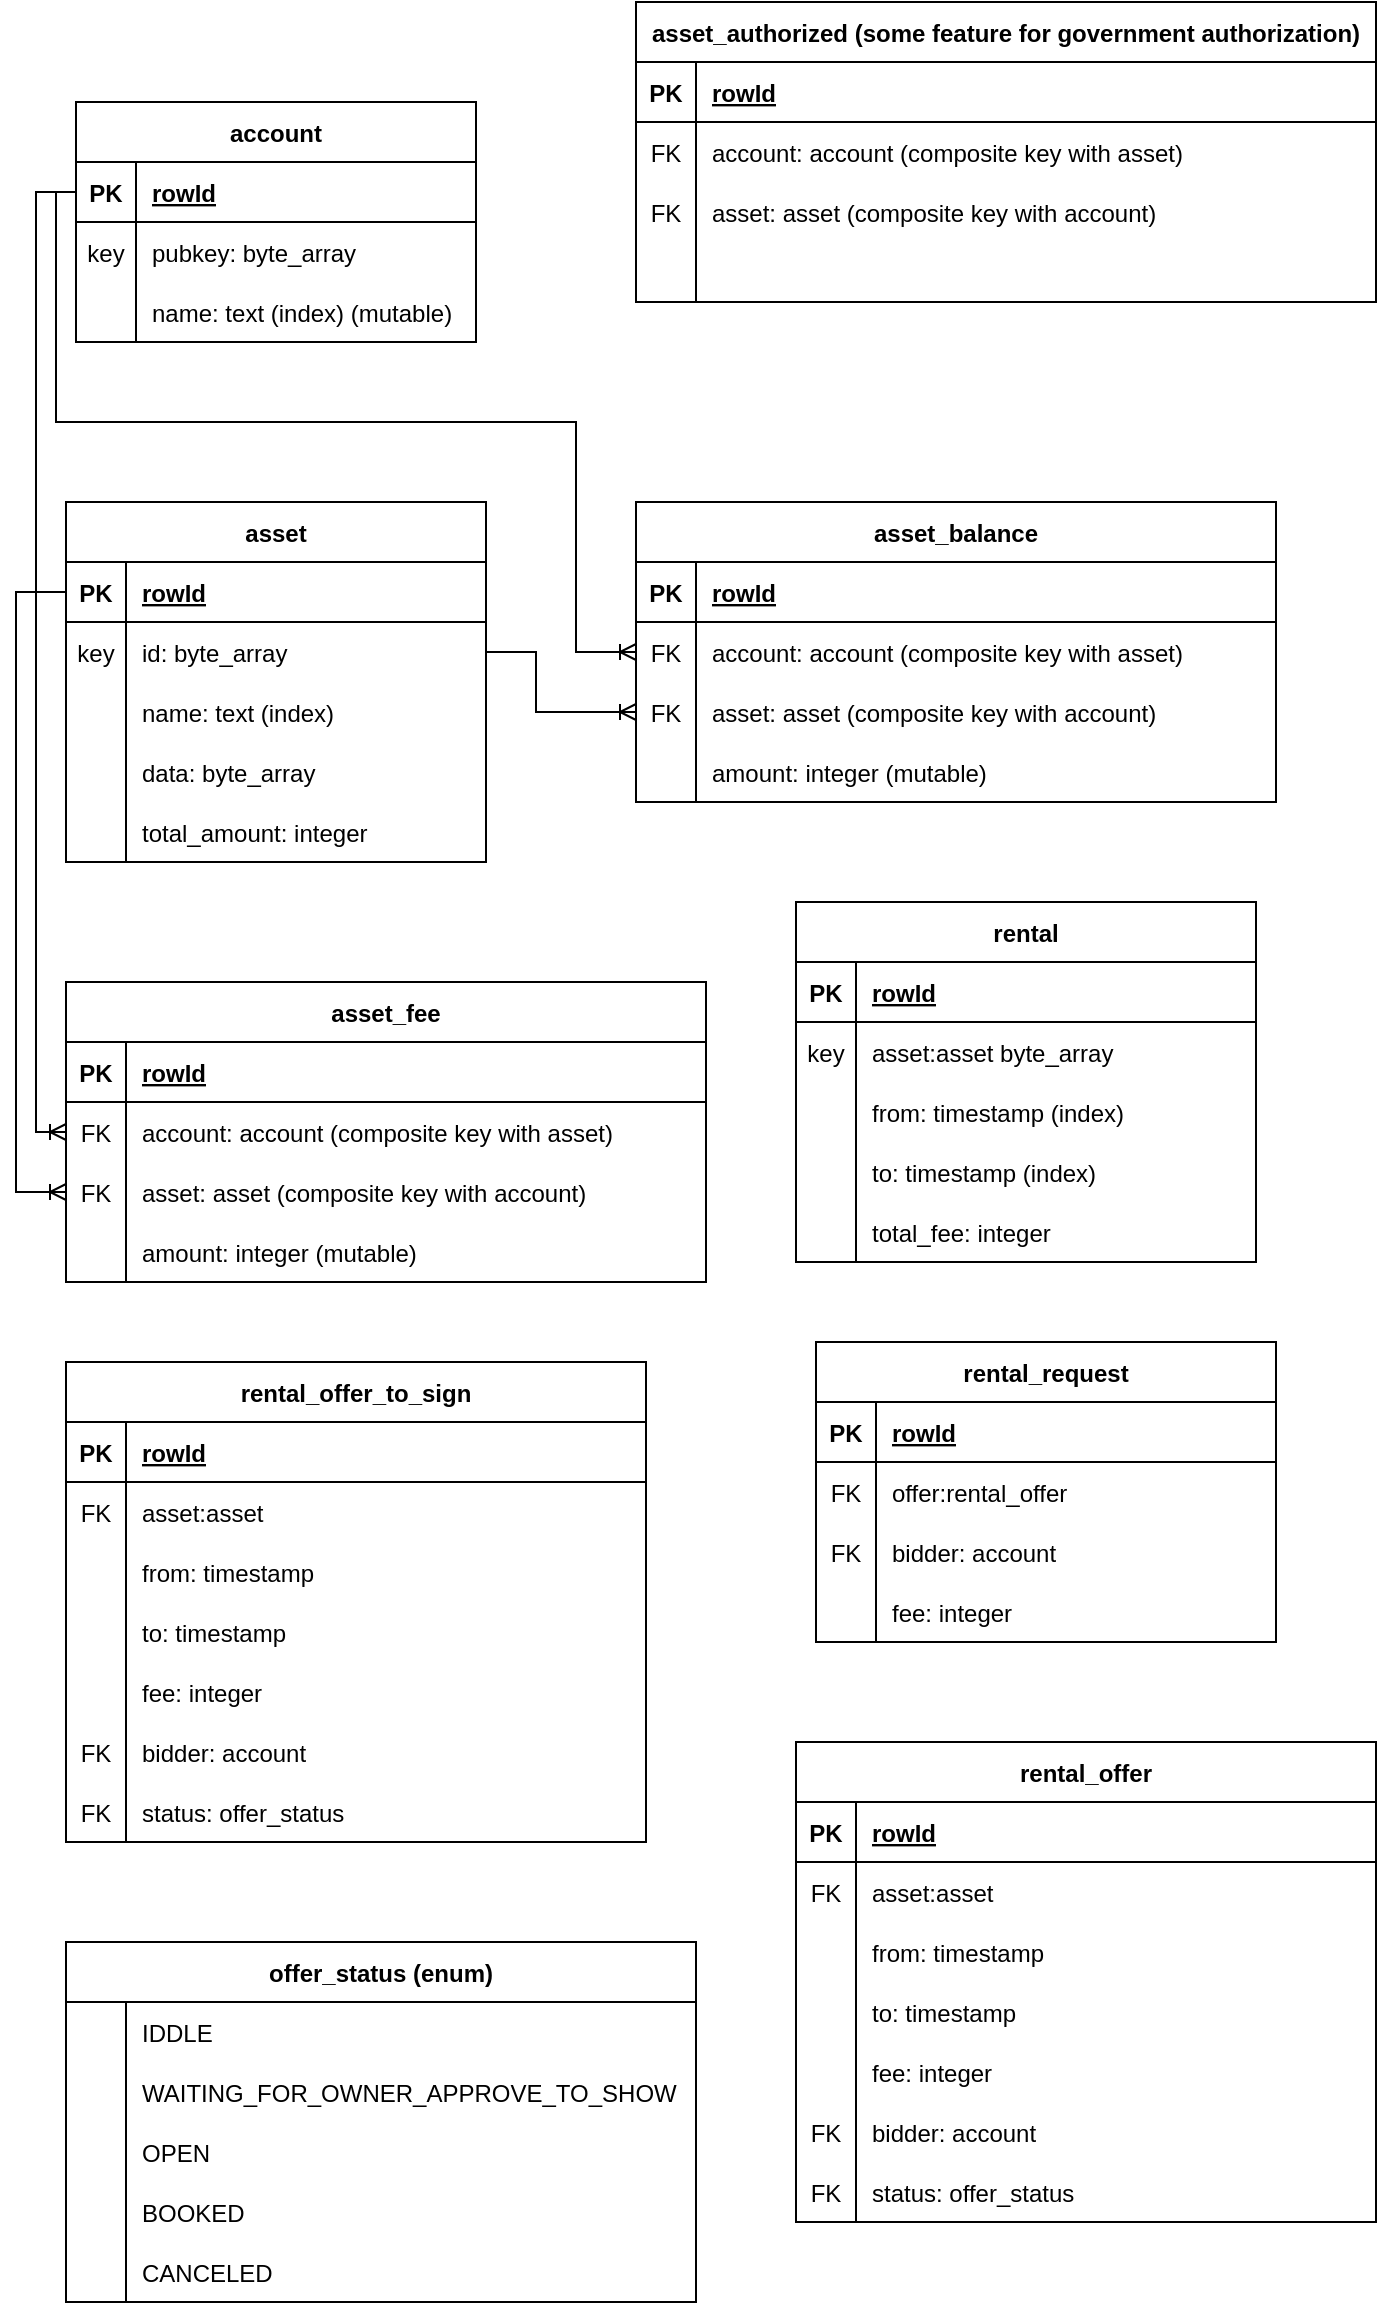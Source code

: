 <mxfile version="20.8.23" type="device"><diagram id="C5RBs43oDa-KdzZeNtuy" name="Page-1"><mxGraphModel dx="1302" dy="681" grid="1" gridSize="10" guides="1" tooltips="1" connect="1" arrows="1" fold="1" page="1" pageScale="1" pageWidth="827" pageHeight="1169" math="0" shadow="0"><root><mxCell id="WIyWlLk6GJQsqaUBKTNV-0"/><mxCell id="WIyWlLk6GJQsqaUBKTNV-1" parent="WIyWlLk6GJQsqaUBKTNV-0"/><mxCell id="k_bjgBoS6X2wO3wwFMrc-0" value="account" style="shape=table;startSize=30;container=1;collapsible=1;childLayout=tableLayout;fixedRows=1;rowLines=0;fontStyle=1;align=center;resizeLast=1;" parent="WIyWlLk6GJQsqaUBKTNV-1" vertex="1"><mxGeometry x="120" y="160" width="200" height="120" as="geometry"/></mxCell><mxCell id="k_bjgBoS6X2wO3wwFMrc-1" value="" style="shape=tableRow;horizontal=0;startSize=0;swimlaneHead=0;swimlaneBody=0;fillColor=none;collapsible=0;dropTarget=0;points=[[0,0.5],[1,0.5]];portConstraint=eastwest;top=0;left=0;right=0;bottom=1;" parent="k_bjgBoS6X2wO3wwFMrc-0" vertex="1"><mxGeometry y="30" width="200" height="30" as="geometry"/></mxCell><mxCell id="k_bjgBoS6X2wO3wwFMrc-2" value="PK" style="shape=partialRectangle;connectable=0;fillColor=none;top=0;left=0;bottom=0;right=0;fontStyle=1;overflow=hidden;" parent="k_bjgBoS6X2wO3wwFMrc-1" vertex="1"><mxGeometry width="30" height="30" as="geometry"><mxRectangle width="30" height="30" as="alternateBounds"/></mxGeometry></mxCell><mxCell id="k_bjgBoS6X2wO3wwFMrc-3" value="rowId" style="shape=partialRectangle;connectable=0;fillColor=none;top=0;left=0;bottom=0;right=0;align=left;spacingLeft=6;fontStyle=5;overflow=hidden;" parent="k_bjgBoS6X2wO3wwFMrc-1" vertex="1"><mxGeometry x="30" width="170" height="30" as="geometry"><mxRectangle width="170" height="30" as="alternateBounds"/></mxGeometry></mxCell><mxCell id="k_bjgBoS6X2wO3wwFMrc-4" value="" style="shape=tableRow;horizontal=0;startSize=0;swimlaneHead=0;swimlaneBody=0;fillColor=none;collapsible=0;dropTarget=0;points=[[0,0.5],[1,0.5]];portConstraint=eastwest;top=0;left=0;right=0;bottom=0;" parent="k_bjgBoS6X2wO3wwFMrc-0" vertex="1"><mxGeometry y="60" width="200" height="30" as="geometry"/></mxCell><mxCell id="k_bjgBoS6X2wO3wwFMrc-5" value="key" style="shape=partialRectangle;connectable=0;fillColor=none;top=0;left=0;bottom=0;right=0;editable=1;overflow=hidden;" parent="k_bjgBoS6X2wO3wwFMrc-4" vertex="1"><mxGeometry width="30" height="30" as="geometry"><mxRectangle width="30" height="30" as="alternateBounds"/></mxGeometry></mxCell><mxCell id="k_bjgBoS6X2wO3wwFMrc-6" value="pubkey: byte_array" style="shape=partialRectangle;connectable=0;fillColor=none;top=0;left=0;bottom=0;right=0;align=left;spacingLeft=6;overflow=hidden;" parent="k_bjgBoS6X2wO3wwFMrc-4" vertex="1"><mxGeometry x="30" width="170" height="30" as="geometry"><mxRectangle width="170" height="30" as="alternateBounds"/></mxGeometry></mxCell><mxCell id="k_bjgBoS6X2wO3wwFMrc-7" value="" style="shape=tableRow;horizontal=0;startSize=0;swimlaneHead=0;swimlaneBody=0;fillColor=none;collapsible=0;dropTarget=0;points=[[0,0.5],[1,0.5]];portConstraint=eastwest;top=0;left=0;right=0;bottom=0;" parent="k_bjgBoS6X2wO3wwFMrc-0" vertex="1"><mxGeometry y="90" width="200" height="30" as="geometry"/></mxCell><mxCell id="k_bjgBoS6X2wO3wwFMrc-8" value="" style="shape=partialRectangle;connectable=0;fillColor=none;top=0;left=0;bottom=0;right=0;editable=1;overflow=hidden;" parent="k_bjgBoS6X2wO3wwFMrc-7" vertex="1"><mxGeometry width="30" height="30" as="geometry"><mxRectangle width="30" height="30" as="alternateBounds"/></mxGeometry></mxCell><mxCell id="k_bjgBoS6X2wO3wwFMrc-9" value="name: text (index) (mutable)" style="shape=partialRectangle;connectable=0;fillColor=none;top=0;left=0;bottom=0;right=0;align=left;spacingLeft=6;overflow=hidden;" parent="k_bjgBoS6X2wO3wwFMrc-7" vertex="1"><mxGeometry x="30" width="170" height="30" as="geometry"><mxRectangle width="170" height="30" as="alternateBounds"/></mxGeometry></mxCell><mxCell id="k_bjgBoS6X2wO3wwFMrc-10" value="asset" style="shape=table;startSize=30;container=1;collapsible=1;childLayout=tableLayout;fixedRows=1;rowLines=0;fontStyle=1;align=center;resizeLast=1;" parent="WIyWlLk6GJQsqaUBKTNV-1" vertex="1"><mxGeometry x="115" y="360" width="210" height="180" as="geometry"/></mxCell><mxCell id="k_bjgBoS6X2wO3wwFMrc-11" value="" style="shape=tableRow;horizontal=0;startSize=0;swimlaneHead=0;swimlaneBody=0;fillColor=none;collapsible=0;dropTarget=0;points=[[0,0.5],[1,0.5]];portConstraint=eastwest;top=0;left=0;right=0;bottom=1;" parent="k_bjgBoS6X2wO3wwFMrc-10" vertex="1"><mxGeometry y="30" width="210" height="30" as="geometry"/></mxCell><mxCell id="k_bjgBoS6X2wO3wwFMrc-12" value="PK" style="shape=partialRectangle;connectable=0;fillColor=none;top=0;left=0;bottom=0;right=0;fontStyle=1;overflow=hidden;" parent="k_bjgBoS6X2wO3wwFMrc-11" vertex="1"><mxGeometry width="30" height="30" as="geometry"><mxRectangle width="30" height="30" as="alternateBounds"/></mxGeometry></mxCell><mxCell id="k_bjgBoS6X2wO3wwFMrc-13" value="rowId" style="shape=partialRectangle;connectable=0;fillColor=none;top=0;left=0;bottom=0;right=0;align=left;spacingLeft=6;fontStyle=5;overflow=hidden;" parent="k_bjgBoS6X2wO3wwFMrc-11" vertex="1"><mxGeometry x="30" width="180" height="30" as="geometry"><mxRectangle width="180" height="30" as="alternateBounds"/></mxGeometry></mxCell><mxCell id="k_bjgBoS6X2wO3wwFMrc-14" value="" style="shape=tableRow;horizontal=0;startSize=0;swimlaneHead=0;swimlaneBody=0;fillColor=none;collapsible=0;dropTarget=0;points=[[0,0.5],[1,0.5]];portConstraint=eastwest;top=0;left=0;right=0;bottom=0;" parent="k_bjgBoS6X2wO3wwFMrc-10" vertex="1"><mxGeometry y="60" width="210" height="30" as="geometry"/></mxCell><mxCell id="k_bjgBoS6X2wO3wwFMrc-15" value="key" style="shape=partialRectangle;connectable=0;fillColor=none;top=0;left=0;bottom=0;right=0;editable=1;overflow=hidden;" parent="k_bjgBoS6X2wO3wwFMrc-14" vertex="1"><mxGeometry width="30" height="30" as="geometry"><mxRectangle width="30" height="30" as="alternateBounds"/></mxGeometry></mxCell><mxCell id="k_bjgBoS6X2wO3wwFMrc-16" value="id: byte_array" style="shape=partialRectangle;connectable=0;fillColor=none;top=0;left=0;bottom=0;right=0;align=left;spacingLeft=6;overflow=hidden;" parent="k_bjgBoS6X2wO3wwFMrc-14" vertex="1"><mxGeometry x="30" width="180" height="30" as="geometry"><mxRectangle width="180" height="30" as="alternateBounds"/></mxGeometry></mxCell><mxCell id="k_bjgBoS6X2wO3wwFMrc-17" value="" style="shape=tableRow;horizontal=0;startSize=0;swimlaneHead=0;swimlaneBody=0;fillColor=none;collapsible=0;dropTarget=0;points=[[0,0.5],[1,0.5]];portConstraint=eastwest;top=0;left=0;right=0;bottom=0;" parent="k_bjgBoS6X2wO3wwFMrc-10" vertex="1"><mxGeometry y="90" width="210" height="30" as="geometry"/></mxCell><mxCell id="k_bjgBoS6X2wO3wwFMrc-18" value="" style="shape=partialRectangle;connectable=0;fillColor=none;top=0;left=0;bottom=0;right=0;editable=1;overflow=hidden;" parent="k_bjgBoS6X2wO3wwFMrc-17" vertex="1"><mxGeometry width="30" height="30" as="geometry"><mxRectangle width="30" height="30" as="alternateBounds"/></mxGeometry></mxCell><mxCell id="k_bjgBoS6X2wO3wwFMrc-19" value="name: text (index)" style="shape=partialRectangle;connectable=0;fillColor=none;top=0;left=0;bottom=0;right=0;align=left;spacingLeft=6;overflow=hidden;" parent="k_bjgBoS6X2wO3wwFMrc-17" vertex="1"><mxGeometry x="30" width="180" height="30" as="geometry"><mxRectangle width="180" height="30" as="alternateBounds"/></mxGeometry></mxCell><mxCell id="k_bjgBoS6X2wO3wwFMrc-20" value="" style="shape=tableRow;horizontal=0;startSize=0;swimlaneHead=0;swimlaneBody=0;fillColor=none;collapsible=0;dropTarget=0;points=[[0,0.5],[1,0.5]];portConstraint=eastwest;top=0;left=0;right=0;bottom=0;" parent="k_bjgBoS6X2wO3wwFMrc-10" vertex="1"><mxGeometry y="120" width="210" height="30" as="geometry"/></mxCell><mxCell id="k_bjgBoS6X2wO3wwFMrc-21" value="" style="shape=partialRectangle;connectable=0;fillColor=none;top=0;left=0;bottom=0;right=0;editable=1;overflow=hidden;" parent="k_bjgBoS6X2wO3wwFMrc-20" vertex="1"><mxGeometry width="30" height="30" as="geometry"><mxRectangle width="30" height="30" as="alternateBounds"/></mxGeometry></mxCell><mxCell id="k_bjgBoS6X2wO3wwFMrc-22" value="data: byte_array" style="shape=partialRectangle;connectable=0;fillColor=none;top=0;left=0;bottom=0;right=0;align=left;spacingLeft=6;overflow=hidden;" parent="k_bjgBoS6X2wO3wwFMrc-20" vertex="1"><mxGeometry x="30" width="180" height="30" as="geometry"><mxRectangle width="180" height="30" as="alternateBounds"/></mxGeometry></mxCell><mxCell id="k_bjgBoS6X2wO3wwFMrc-23" value="" style="shape=tableRow;horizontal=0;startSize=0;swimlaneHead=0;swimlaneBody=0;fillColor=none;collapsible=0;dropTarget=0;points=[[0,0.5],[1,0.5]];portConstraint=eastwest;top=0;left=0;right=0;bottom=0;" parent="k_bjgBoS6X2wO3wwFMrc-10" vertex="1"><mxGeometry y="150" width="210" height="30" as="geometry"/></mxCell><mxCell id="k_bjgBoS6X2wO3wwFMrc-24" value="" style="shape=partialRectangle;connectable=0;fillColor=none;top=0;left=0;bottom=0;right=0;editable=1;overflow=hidden;" parent="k_bjgBoS6X2wO3wwFMrc-23" vertex="1"><mxGeometry width="30" height="30" as="geometry"><mxRectangle width="30" height="30" as="alternateBounds"/></mxGeometry></mxCell><mxCell id="k_bjgBoS6X2wO3wwFMrc-25" value="total_amount: integer" style="shape=partialRectangle;connectable=0;fillColor=none;top=0;left=0;bottom=0;right=0;align=left;spacingLeft=6;overflow=hidden;" parent="k_bjgBoS6X2wO3wwFMrc-23" vertex="1"><mxGeometry x="30" width="180" height="30" as="geometry"><mxRectangle width="180" height="30" as="alternateBounds"/></mxGeometry></mxCell><mxCell id="k_bjgBoS6X2wO3wwFMrc-26" value="asset_balance" style="shape=table;startSize=30;container=1;collapsible=1;childLayout=tableLayout;fixedRows=1;rowLines=0;fontStyle=1;align=center;resizeLast=1;" parent="WIyWlLk6GJQsqaUBKTNV-1" vertex="1"><mxGeometry x="400" y="360" width="320" height="150" as="geometry"/></mxCell><mxCell id="k_bjgBoS6X2wO3wwFMrc-27" value="" style="shape=tableRow;horizontal=0;startSize=0;swimlaneHead=0;swimlaneBody=0;fillColor=none;collapsible=0;dropTarget=0;points=[[0,0.5],[1,0.5]];portConstraint=eastwest;top=0;left=0;right=0;bottom=1;" parent="k_bjgBoS6X2wO3wwFMrc-26" vertex="1"><mxGeometry y="30" width="320" height="30" as="geometry"/></mxCell><mxCell id="k_bjgBoS6X2wO3wwFMrc-28" value="PK" style="shape=partialRectangle;connectable=0;fillColor=none;top=0;left=0;bottom=0;right=0;fontStyle=1;overflow=hidden;" parent="k_bjgBoS6X2wO3wwFMrc-27" vertex="1"><mxGeometry width="30" height="30" as="geometry"><mxRectangle width="30" height="30" as="alternateBounds"/></mxGeometry></mxCell><mxCell id="k_bjgBoS6X2wO3wwFMrc-29" value="rowId" style="shape=partialRectangle;connectable=0;fillColor=none;top=0;left=0;bottom=0;right=0;align=left;spacingLeft=6;fontStyle=5;overflow=hidden;" parent="k_bjgBoS6X2wO3wwFMrc-27" vertex="1"><mxGeometry x="30" width="290" height="30" as="geometry"><mxRectangle width="290" height="30" as="alternateBounds"/></mxGeometry></mxCell><mxCell id="k_bjgBoS6X2wO3wwFMrc-30" value="" style="shape=tableRow;horizontal=0;startSize=0;swimlaneHead=0;swimlaneBody=0;fillColor=none;collapsible=0;dropTarget=0;points=[[0,0.5],[1,0.5]];portConstraint=eastwest;top=0;left=0;right=0;bottom=0;" parent="k_bjgBoS6X2wO3wwFMrc-26" vertex="1"><mxGeometry y="60" width="320" height="30" as="geometry"/></mxCell><mxCell id="k_bjgBoS6X2wO3wwFMrc-31" value="FK" style="shape=partialRectangle;connectable=0;fillColor=none;top=0;left=0;bottom=0;right=0;editable=1;overflow=hidden;" parent="k_bjgBoS6X2wO3wwFMrc-30" vertex="1"><mxGeometry width="30" height="30" as="geometry"><mxRectangle width="30" height="30" as="alternateBounds"/></mxGeometry></mxCell><mxCell id="k_bjgBoS6X2wO3wwFMrc-32" value="account: account (composite key with asset)" style="shape=partialRectangle;connectable=0;fillColor=none;top=0;left=0;bottom=0;right=0;align=left;spacingLeft=6;overflow=hidden;" parent="k_bjgBoS6X2wO3wwFMrc-30" vertex="1"><mxGeometry x="30" width="290" height="30" as="geometry"><mxRectangle width="290" height="30" as="alternateBounds"/></mxGeometry></mxCell><mxCell id="k_bjgBoS6X2wO3wwFMrc-33" value="" style="shape=tableRow;horizontal=0;startSize=0;swimlaneHead=0;swimlaneBody=0;fillColor=none;collapsible=0;dropTarget=0;points=[[0,0.5],[1,0.5]];portConstraint=eastwest;top=0;left=0;right=0;bottom=0;" parent="k_bjgBoS6X2wO3wwFMrc-26" vertex="1"><mxGeometry y="90" width="320" height="30" as="geometry"/></mxCell><mxCell id="k_bjgBoS6X2wO3wwFMrc-34" value="FK" style="shape=partialRectangle;connectable=0;fillColor=none;top=0;left=0;bottom=0;right=0;editable=1;overflow=hidden;" parent="k_bjgBoS6X2wO3wwFMrc-33" vertex="1"><mxGeometry width="30" height="30" as="geometry"><mxRectangle width="30" height="30" as="alternateBounds"/></mxGeometry></mxCell><mxCell id="k_bjgBoS6X2wO3wwFMrc-35" value="asset: asset (composite key with account)" style="shape=partialRectangle;connectable=0;fillColor=none;top=0;left=0;bottom=0;right=0;align=left;spacingLeft=6;overflow=hidden;" parent="k_bjgBoS6X2wO3wwFMrc-33" vertex="1"><mxGeometry x="30" width="290" height="30" as="geometry"><mxRectangle width="290" height="30" as="alternateBounds"/></mxGeometry></mxCell><mxCell id="k_bjgBoS6X2wO3wwFMrc-36" value="" style="shape=tableRow;horizontal=0;startSize=0;swimlaneHead=0;swimlaneBody=0;fillColor=none;collapsible=0;dropTarget=0;points=[[0,0.5],[1,0.5]];portConstraint=eastwest;top=0;left=0;right=0;bottom=0;" parent="k_bjgBoS6X2wO3wwFMrc-26" vertex="1"><mxGeometry y="120" width="320" height="30" as="geometry"/></mxCell><mxCell id="k_bjgBoS6X2wO3wwFMrc-37" value="" style="shape=partialRectangle;connectable=0;fillColor=none;top=0;left=0;bottom=0;right=0;editable=1;overflow=hidden;" parent="k_bjgBoS6X2wO3wwFMrc-36" vertex="1"><mxGeometry width="30" height="30" as="geometry"><mxRectangle width="30" height="30" as="alternateBounds"/></mxGeometry></mxCell><mxCell id="k_bjgBoS6X2wO3wwFMrc-38" value="amount: integer (mutable)" style="shape=partialRectangle;connectable=0;fillColor=none;top=0;left=0;bottom=0;right=0;align=left;spacingLeft=6;overflow=hidden;" parent="k_bjgBoS6X2wO3wwFMrc-36" vertex="1"><mxGeometry x="30" width="290" height="30" as="geometry"><mxRectangle width="290" height="30" as="alternateBounds"/></mxGeometry></mxCell><mxCell id="k_bjgBoS6X2wO3wwFMrc-39" value="asset_fee" style="shape=table;startSize=30;container=1;collapsible=1;childLayout=tableLayout;fixedRows=1;rowLines=0;fontStyle=1;align=center;resizeLast=1;" parent="WIyWlLk6GJQsqaUBKTNV-1" vertex="1"><mxGeometry x="115" y="600" width="320" height="150" as="geometry"/></mxCell><mxCell id="k_bjgBoS6X2wO3wwFMrc-40" value="" style="shape=tableRow;horizontal=0;startSize=0;swimlaneHead=0;swimlaneBody=0;fillColor=none;collapsible=0;dropTarget=0;points=[[0,0.5],[1,0.5]];portConstraint=eastwest;top=0;left=0;right=0;bottom=1;" parent="k_bjgBoS6X2wO3wwFMrc-39" vertex="1"><mxGeometry y="30" width="320" height="30" as="geometry"/></mxCell><mxCell id="k_bjgBoS6X2wO3wwFMrc-41" value="PK" style="shape=partialRectangle;connectable=0;fillColor=none;top=0;left=0;bottom=0;right=0;fontStyle=1;overflow=hidden;" parent="k_bjgBoS6X2wO3wwFMrc-40" vertex="1"><mxGeometry width="30" height="30" as="geometry"><mxRectangle width="30" height="30" as="alternateBounds"/></mxGeometry></mxCell><mxCell id="k_bjgBoS6X2wO3wwFMrc-42" value="rowId" style="shape=partialRectangle;connectable=0;fillColor=none;top=0;left=0;bottom=0;right=0;align=left;spacingLeft=6;fontStyle=5;overflow=hidden;" parent="k_bjgBoS6X2wO3wwFMrc-40" vertex="1"><mxGeometry x="30" width="290" height="30" as="geometry"><mxRectangle width="290" height="30" as="alternateBounds"/></mxGeometry></mxCell><mxCell id="k_bjgBoS6X2wO3wwFMrc-43" value="" style="shape=tableRow;horizontal=0;startSize=0;swimlaneHead=0;swimlaneBody=0;fillColor=none;collapsible=0;dropTarget=0;points=[[0,0.5],[1,0.5]];portConstraint=eastwest;top=0;left=0;right=0;bottom=0;" parent="k_bjgBoS6X2wO3wwFMrc-39" vertex="1"><mxGeometry y="60" width="320" height="30" as="geometry"/></mxCell><mxCell id="k_bjgBoS6X2wO3wwFMrc-44" value="FK" style="shape=partialRectangle;connectable=0;fillColor=none;top=0;left=0;bottom=0;right=0;editable=1;overflow=hidden;" parent="k_bjgBoS6X2wO3wwFMrc-43" vertex="1"><mxGeometry width="30" height="30" as="geometry"><mxRectangle width="30" height="30" as="alternateBounds"/></mxGeometry></mxCell><mxCell id="k_bjgBoS6X2wO3wwFMrc-45" value="account: account (composite key with asset)" style="shape=partialRectangle;connectable=0;fillColor=none;top=0;left=0;bottom=0;right=0;align=left;spacingLeft=6;overflow=hidden;" parent="k_bjgBoS6X2wO3wwFMrc-43" vertex="1"><mxGeometry x="30" width="290" height="30" as="geometry"><mxRectangle width="290" height="30" as="alternateBounds"/></mxGeometry></mxCell><mxCell id="k_bjgBoS6X2wO3wwFMrc-46" value="" style="shape=tableRow;horizontal=0;startSize=0;swimlaneHead=0;swimlaneBody=0;fillColor=none;collapsible=0;dropTarget=0;points=[[0,0.5],[1,0.5]];portConstraint=eastwest;top=0;left=0;right=0;bottom=0;" parent="k_bjgBoS6X2wO3wwFMrc-39" vertex="1"><mxGeometry y="90" width="320" height="30" as="geometry"/></mxCell><mxCell id="k_bjgBoS6X2wO3wwFMrc-47" value="FK" style="shape=partialRectangle;connectable=0;fillColor=none;top=0;left=0;bottom=0;right=0;editable=1;overflow=hidden;" parent="k_bjgBoS6X2wO3wwFMrc-46" vertex="1"><mxGeometry width="30" height="30" as="geometry"><mxRectangle width="30" height="30" as="alternateBounds"/></mxGeometry></mxCell><mxCell id="k_bjgBoS6X2wO3wwFMrc-48" value="asset: asset (composite key with account)" style="shape=partialRectangle;connectable=0;fillColor=none;top=0;left=0;bottom=0;right=0;align=left;spacingLeft=6;overflow=hidden;" parent="k_bjgBoS6X2wO3wwFMrc-46" vertex="1"><mxGeometry x="30" width="290" height="30" as="geometry"><mxRectangle width="290" height="30" as="alternateBounds"/></mxGeometry></mxCell><mxCell id="k_bjgBoS6X2wO3wwFMrc-49" value="" style="shape=tableRow;horizontal=0;startSize=0;swimlaneHead=0;swimlaneBody=0;fillColor=none;collapsible=0;dropTarget=0;points=[[0,0.5],[1,0.5]];portConstraint=eastwest;top=0;left=0;right=0;bottom=0;" parent="k_bjgBoS6X2wO3wwFMrc-39" vertex="1"><mxGeometry y="120" width="320" height="30" as="geometry"/></mxCell><mxCell id="k_bjgBoS6X2wO3wwFMrc-50" value="" style="shape=partialRectangle;connectable=0;fillColor=none;top=0;left=0;bottom=0;right=0;editable=1;overflow=hidden;" parent="k_bjgBoS6X2wO3wwFMrc-49" vertex="1"><mxGeometry width="30" height="30" as="geometry"><mxRectangle width="30" height="30" as="alternateBounds"/></mxGeometry></mxCell><mxCell id="k_bjgBoS6X2wO3wwFMrc-51" value="amount: integer (mutable)" style="shape=partialRectangle;connectable=0;fillColor=none;top=0;left=0;bottom=0;right=0;align=left;spacingLeft=6;overflow=hidden;" parent="k_bjgBoS6X2wO3wwFMrc-49" vertex="1"><mxGeometry x="30" width="290" height="30" as="geometry"><mxRectangle width="290" height="30" as="alternateBounds"/></mxGeometry></mxCell><mxCell id="76Suy1pOhnN6ulCy1b9t-0" value="" style="edgeStyle=orthogonalEdgeStyle;fontSize=12;html=1;endArrow=ERoneToMany;rounded=0;exitX=0;exitY=0.5;exitDx=0;exitDy=0;entryX=0;entryY=0.5;entryDx=0;entryDy=0;" edge="1" parent="WIyWlLk6GJQsqaUBKTNV-1" source="k_bjgBoS6X2wO3wwFMrc-1" target="k_bjgBoS6X2wO3wwFMrc-30"><mxGeometry width="100" height="100" relative="1" as="geometry"><mxPoint x="310" y="320" as="sourcePoint"/><mxPoint x="410" y="220" as="targetPoint"/><Array as="points"><mxPoint x="110" y="205"/><mxPoint x="110" y="320"/><mxPoint x="370" y="320"/><mxPoint x="370" y="435"/></Array></mxGeometry></mxCell><mxCell id="76Suy1pOhnN6ulCy1b9t-1" value="" style="edgeStyle=orthogonalEdgeStyle;fontSize=12;html=1;endArrow=ERoneToMany;rounded=0;exitX=1;exitY=0.5;exitDx=0;exitDy=0;entryX=0;entryY=0.5;entryDx=0;entryDy=0;" edge="1" parent="WIyWlLk6GJQsqaUBKTNV-1" source="k_bjgBoS6X2wO3wwFMrc-14" target="k_bjgBoS6X2wO3wwFMrc-33"><mxGeometry width="100" height="100" relative="1" as="geometry"><mxPoint x="310" y="460" as="sourcePoint"/><mxPoint x="410" y="360" as="targetPoint"/><Array as="points"><mxPoint x="350" y="435"/><mxPoint x="350" y="465"/></Array></mxGeometry></mxCell><mxCell id="76Suy1pOhnN6ulCy1b9t-2" value="" style="edgeStyle=orthogonalEdgeStyle;fontSize=12;html=1;endArrow=ERoneToMany;rounded=0;exitX=0;exitY=0.5;exitDx=0;exitDy=0;entryX=0;entryY=0.5;entryDx=0;entryDy=0;" edge="1" parent="WIyWlLk6GJQsqaUBKTNV-1" source="k_bjgBoS6X2wO3wwFMrc-1" target="k_bjgBoS6X2wO3wwFMrc-43"><mxGeometry width="100" height="100" relative="1" as="geometry"><mxPoint x="310" y="390" as="sourcePoint"/><mxPoint x="70" y="530" as="targetPoint"/><Array as="points"><mxPoint x="100" y="205"/><mxPoint x="100" y="675"/></Array></mxGeometry></mxCell><mxCell id="76Suy1pOhnN6ulCy1b9t-3" value="" style="edgeStyle=orthogonalEdgeStyle;fontSize=12;html=1;endArrow=ERoneToMany;rounded=0;entryX=0;entryY=0.5;entryDx=0;entryDy=0;exitX=0;exitY=0.5;exitDx=0;exitDy=0;" edge="1" parent="WIyWlLk6GJQsqaUBKTNV-1" source="k_bjgBoS6X2wO3wwFMrc-11" target="k_bjgBoS6X2wO3wwFMrc-46"><mxGeometry width="100" height="100" relative="1" as="geometry"><mxPoint x="310" y="590" as="sourcePoint"/><mxPoint x="410" y="490" as="targetPoint"/><Array as="points"><mxPoint x="90" y="405"/><mxPoint x="90" y="705"/></Array></mxGeometry></mxCell><mxCell id="76Suy1pOhnN6ulCy1b9t-5" value="asset_authorized (some feature for government authorization)" style="shape=table;startSize=30;container=1;collapsible=1;childLayout=tableLayout;fixedRows=1;rowLines=0;fontStyle=1;align=center;resizeLast=1;" vertex="1" parent="WIyWlLk6GJQsqaUBKTNV-1"><mxGeometry x="400" y="110" width="370" height="150" as="geometry"/></mxCell><mxCell id="76Suy1pOhnN6ulCy1b9t-6" value="" style="shape=tableRow;horizontal=0;startSize=0;swimlaneHead=0;swimlaneBody=0;fillColor=none;collapsible=0;dropTarget=0;points=[[0,0.5],[1,0.5]];portConstraint=eastwest;top=0;left=0;right=0;bottom=1;" vertex="1" parent="76Suy1pOhnN6ulCy1b9t-5"><mxGeometry y="30" width="370" height="30" as="geometry"/></mxCell><mxCell id="76Suy1pOhnN6ulCy1b9t-7" value="PK" style="shape=partialRectangle;connectable=0;fillColor=none;top=0;left=0;bottom=0;right=0;fontStyle=1;overflow=hidden;" vertex="1" parent="76Suy1pOhnN6ulCy1b9t-6"><mxGeometry width="30" height="30" as="geometry"><mxRectangle width="30" height="30" as="alternateBounds"/></mxGeometry></mxCell><mxCell id="76Suy1pOhnN6ulCy1b9t-8" value="rowId" style="shape=partialRectangle;connectable=0;fillColor=none;top=0;left=0;bottom=0;right=0;align=left;spacingLeft=6;fontStyle=5;overflow=hidden;" vertex="1" parent="76Suy1pOhnN6ulCy1b9t-6"><mxGeometry x="30" width="340" height="30" as="geometry"><mxRectangle width="340" height="30" as="alternateBounds"/></mxGeometry></mxCell><mxCell id="76Suy1pOhnN6ulCy1b9t-9" value="" style="shape=tableRow;horizontal=0;startSize=0;swimlaneHead=0;swimlaneBody=0;fillColor=none;collapsible=0;dropTarget=0;points=[[0,0.5],[1,0.5]];portConstraint=eastwest;top=0;left=0;right=0;bottom=0;" vertex="1" parent="76Suy1pOhnN6ulCy1b9t-5"><mxGeometry y="60" width="370" height="30" as="geometry"/></mxCell><mxCell id="76Suy1pOhnN6ulCy1b9t-10" value="FK" style="shape=partialRectangle;connectable=0;fillColor=none;top=0;left=0;bottom=0;right=0;editable=1;overflow=hidden;" vertex="1" parent="76Suy1pOhnN6ulCy1b9t-9"><mxGeometry width="30" height="30" as="geometry"><mxRectangle width="30" height="30" as="alternateBounds"/></mxGeometry></mxCell><mxCell id="76Suy1pOhnN6ulCy1b9t-11" value="account: account (composite key with asset)" style="shape=partialRectangle;connectable=0;fillColor=none;top=0;left=0;bottom=0;right=0;align=left;spacingLeft=6;overflow=hidden;" vertex="1" parent="76Suy1pOhnN6ulCy1b9t-9"><mxGeometry x="30" width="340" height="30" as="geometry"><mxRectangle width="340" height="30" as="alternateBounds"/></mxGeometry></mxCell><mxCell id="76Suy1pOhnN6ulCy1b9t-12" value="" style="shape=tableRow;horizontal=0;startSize=0;swimlaneHead=0;swimlaneBody=0;fillColor=none;collapsible=0;dropTarget=0;points=[[0,0.5],[1,0.5]];portConstraint=eastwest;top=0;left=0;right=0;bottom=0;" vertex="1" parent="76Suy1pOhnN6ulCy1b9t-5"><mxGeometry y="90" width="370" height="30" as="geometry"/></mxCell><mxCell id="76Suy1pOhnN6ulCy1b9t-13" value="FK" style="shape=partialRectangle;connectable=0;fillColor=none;top=0;left=0;bottom=0;right=0;editable=1;overflow=hidden;" vertex="1" parent="76Suy1pOhnN6ulCy1b9t-12"><mxGeometry width="30" height="30" as="geometry"><mxRectangle width="30" height="30" as="alternateBounds"/></mxGeometry></mxCell><mxCell id="76Suy1pOhnN6ulCy1b9t-14" value="asset: asset (composite key with account)" style="shape=partialRectangle;connectable=0;fillColor=none;top=0;left=0;bottom=0;right=0;align=left;spacingLeft=6;overflow=hidden;" vertex="1" parent="76Suy1pOhnN6ulCy1b9t-12"><mxGeometry x="30" width="340" height="30" as="geometry"><mxRectangle width="340" height="30" as="alternateBounds"/></mxGeometry></mxCell><mxCell id="76Suy1pOhnN6ulCy1b9t-15" value="" style="shape=tableRow;horizontal=0;startSize=0;swimlaneHead=0;swimlaneBody=0;fillColor=none;collapsible=0;dropTarget=0;points=[[0,0.5],[1,0.5]];portConstraint=eastwest;top=0;left=0;right=0;bottom=0;" vertex="1" parent="76Suy1pOhnN6ulCy1b9t-5"><mxGeometry y="120" width="370" height="30" as="geometry"/></mxCell><mxCell id="76Suy1pOhnN6ulCy1b9t-16" value="" style="shape=partialRectangle;connectable=0;fillColor=none;top=0;left=0;bottom=0;right=0;editable=1;overflow=hidden;" vertex="1" parent="76Suy1pOhnN6ulCy1b9t-15"><mxGeometry width="30" height="30" as="geometry"><mxRectangle width="30" height="30" as="alternateBounds"/></mxGeometry></mxCell><mxCell id="76Suy1pOhnN6ulCy1b9t-17" value="" style="shape=partialRectangle;connectable=0;fillColor=none;top=0;left=0;bottom=0;right=0;align=left;spacingLeft=6;overflow=hidden;" vertex="1" parent="76Suy1pOhnN6ulCy1b9t-15"><mxGeometry x="30" width="340" height="30" as="geometry"><mxRectangle width="340" height="30" as="alternateBounds"/></mxGeometry></mxCell><mxCell id="76Suy1pOhnN6ulCy1b9t-18" value="rental" style="shape=table;startSize=30;container=1;collapsible=1;childLayout=tableLayout;fixedRows=1;rowLines=0;fontStyle=1;align=center;resizeLast=1;" vertex="1" parent="WIyWlLk6GJQsqaUBKTNV-1"><mxGeometry x="480" y="560" width="230" height="180" as="geometry"/></mxCell><mxCell id="76Suy1pOhnN6ulCy1b9t-19" value="" style="shape=tableRow;horizontal=0;startSize=0;swimlaneHead=0;swimlaneBody=0;fillColor=none;collapsible=0;dropTarget=0;points=[[0,0.5],[1,0.5]];portConstraint=eastwest;top=0;left=0;right=0;bottom=1;" vertex="1" parent="76Suy1pOhnN6ulCy1b9t-18"><mxGeometry y="30" width="230" height="30" as="geometry"/></mxCell><mxCell id="76Suy1pOhnN6ulCy1b9t-20" value="PK" style="shape=partialRectangle;connectable=0;fillColor=none;top=0;left=0;bottom=0;right=0;fontStyle=1;overflow=hidden;" vertex="1" parent="76Suy1pOhnN6ulCy1b9t-19"><mxGeometry width="30" height="30" as="geometry"><mxRectangle width="30" height="30" as="alternateBounds"/></mxGeometry></mxCell><mxCell id="76Suy1pOhnN6ulCy1b9t-21" value="rowId" style="shape=partialRectangle;connectable=0;fillColor=none;top=0;left=0;bottom=0;right=0;align=left;spacingLeft=6;fontStyle=5;overflow=hidden;" vertex="1" parent="76Suy1pOhnN6ulCy1b9t-19"><mxGeometry x="30" width="200" height="30" as="geometry"><mxRectangle width="200" height="30" as="alternateBounds"/></mxGeometry></mxCell><mxCell id="76Suy1pOhnN6ulCy1b9t-22" value="" style="shape=tableRow;horizontal=0;startSize=0;swimlaneHead=0;swimlaneBody=0;fillColor=none;collapsible=0;dropTarget=0;points=[[0,0.5],[1,0.5]];portConstraint=eastwest;top=0;left=0;right=0;bottom=0;" vertex="1" parent="76Suy1pOhnN6ulCy1b9t-18"><mxGeometry y="60" width="230" height="30" as="geometry"/></mxCell><mxCell id="76Suy1pOhnN6ulCy1b9t-23" value="key" style="shape=partialRectangle;connectable=0;fillColor=none;top=0;left=0;bottom=0;right=0;editable=1;overflow=hidden;" vertex="1" parent="76Suy1pOhnN6ulCy1b9t-22"><mxGeometry width="30" height="30" as="geometry"><mxRectangle width="30" height="30" as="alternateBounds"/></mxGeometry></mxCell><mxCell id="76Suy1pOhnN6ulCy1b9t-24" value="asset:asset byte_array" style="shape=partialRectangle;connectable=0;fillColor=none;top=0;left=0;bottom=0;right=0;align=left;spacingLeft=6;overflow=hidden;" vertex="1" parent="76Suy1pOhnN6ulCy1b9t-22"><mxGeometry x="30" width="200" height="30" as="geometry"><mxRectangle width="200" height="30" as="alternateBounds"/></mxGeometry></mxCell><mxCell id="76Suy1pOhnN6ulCy1b9t-25" value="" style="shape=tableRow;horizontal=0;startSize=0;swimlaneHead=0;swimlaneBody=0;fillColor=none;collapsible=0;dropTarget=0;points=[[0,0.5],[1,0.5]];portConstraint=eastwest;top=0;left=0;right=0;bottom=0;" vertex="1" parent="76Suy1pOhnN6ulCy1b9t-18"><mxGeometry y="90" width="230" height="30" as="geometry"/></mxCell><mxCell id="76Suy1pOhnN6ulCy1b9t-26" value="" style="shape=partialRectangle;connectable=0;fillColor=none;top=0;left=0;bottom=0;right=0;editable=1;overflow=hidden;" vertex="1" parent="76Suy1pOhnN6ulCy1b9t-25"><mxGeometry width="30" height="30" as="geometry"><mxRectangle width="30" height="30" as="alternateBounds"/></mxGeometry></mxCell><mxCell id="76Suy1pOhnN6ulCy1b9t-27" value="from: timestamp (index)" style="shape=partialRectangle;connectable=0;fillColor=none;top=0;left=0;bottom=0;right=0;align=left;spacingLeft=6;overflow=hidden;" vertex="1" parent="76Suy1pOhnN6ulCy1b9t-25"><mxGeometry x="30" width="200" height="30" as="geometry"><mxRectangle width="200" height="30" as="alternateBounds"/></mxGeometry></mxCell><mxCell id="76Suy1pOhnN6ulCy1b9t-28" value="" style="shape=tableRow;horizontal=0;startSize=0;swimlaneHead=0;swimlaneBody=0;fillColor=none;collapsible=0;dropTarget=0;points=[[0,0.5],[1,0.5]];portConstraint=eastwest;top=0;left=0;right=0;bottom=0;" vertex="1" parent="76Suy1pOhnN6ulCy1b9t-18"><mxGeometry y="120" width="230" height="30" as="geometry"/></mxCell><mxCell id="76Suy1pOhnN6ulCy1b9t-29" value="" style="shape=partialRectangle;connectable=0;fillColor=none;top=0;left=0;bottom=0;right=0;editable=1;overflow=hidden;" vertex="1" parent="76Suy1pOhnN6ulCy1b9t-28"><mxGeometry width="30" height="30" as="geometry"><mxRectangle width="30" height="30" as="alternateBounds"/></mxGeometry></mxCell><mxCell id="76Suy1pOhnN6ulCy1b9t-30" value="to: timestamp (index)" style="shape=partialRectangle;connectable=0;fillColor=none;top=0;left=0;bottom=0;right=0;align=left;spacingLeft=6;overflow=hidden;" vertex="1" parent="76Suy1pOhnN6ulCy1b9t-28"><mxGeometry x="30" width="200" height="30" as="geometry"><mxRectangle width="200" height="30" as="alternateBounds"/></mxGeometry></mxCell><mxCell id="76Suy1pOhnN6ulCy1b9t-31" value="" style="shape=tableRow;horizontal=0;startSize=0;swimlaneHead=0;swimlaneBody=0;fillColor=none;collapsible=0;dropTarget=0;points=[[0,0.5],[1,0.5]];portConstraint=eastwest;top=0;left=0;right=0;bottom=0;" vertex="1" parent="76Suy1pOhnN6ulCy1b9t-18"><mxGeometry y="150" width="230" height="30" as="geometry"/></mxCell><mxCell id="76Suy1pOhnN6ulCy1b9t-32" value="" style="shape=partialRectangle;connectable=0;fillColor=none;top=0;left=0;bottom=0;right=0;editable=1;overflow=hidden;" vertex="1" parent="76Suy1pOhnN6ulCy1b9t-31"><mxGeometry width="30" height="30" as="geometry"><mxRectangle width="30" height="30" as="alternateBounds"/></mxGeometry></mxCell><mxCell id="76Suy1pOhnN6ulCy1b9t-33" value="total_fee: integer" style="shape=partialRectangle;connectable=0;fillColor=none;top=0;left=0;bottom=0;right=0;align=left;spacingLeft=6;overflow=hidden;" vertex="1" parent="76Suy1pOhnN6ulCy1b9t-31"><mxGeometry x="30" width="200" height="30" as="geometry"><mxRectangle width="200" height="30" as="alternateBounds"/></mxGeometry></mxCell><mxCell id="76Suy1pOhnN6ulCy1b9t-34" value="rental_offer" style="shape=table;startSize=30;container=1;collapsible=1;childLayout=tableLayout;fixedRows=1;rowLines=0;fontStyle=1;align=center;resizeLast=1;" vertex="1" parent="WIyWlLk6GJQsqaUBKTNV-1"><mxGeometry x="480" y="980" width="290" height="240" as="geometry"/></mxCell><mxCell id="76Suy1pOhnN6ulCy1b9t-35" value="" style="shape=tableRow;horizontal=0;startSize=0;swimlaneHead=0;swimlaneBody=0;fillColor=none;collapsible=0;dropTarget=0;points=[[0,0.5],[1,0.5]];portConstraint=eastwest;top=0;left=0;right=0;bottom=1;" vertex="1" parent="76Suy1pOhnN6ulCy1b9t-34"><mxGeometry y="30" width="290" height="30" as="geometry"/></mxCell><mxCell id="76Suy1pOhnN6ulCy1b9t-36" value="PK" style="shape=partialRectangle;connectable=0;fillColor=none;top=0;left=0;bottom=0;right=0;fontStyle=1;overflow=hidden;" vertex="1" parent="76Suy1pOhnN6ulCy1b9t-35"><mxGeometry width="30" height="30" as="geometry"><mxRectangle width="30" height="30" as="alternateBounds"/></mxGeometry></mxCell><mxCell id="76Suy1pOhnN6ulCy1b9t-37" value="rowId" style="shape=partialRectangle;connectable=0;fillColor=none;top=0;left=0;bottom=0;right=0;align=left;spacingLeft=6;fontStyle=5;overflow=hidden;" vertex="1" parent="76Suy1pOhnN6ulCy1b9t-35"><mxGeometry x="30" width="260" height="30" as="geometry"><mxRectangle width="260" height="30" as="alternateBounds"/></mxGeometry></mxCell><mxCell id="76Suy1pOhnN6ulCy1b9t-38" value="" style="shape=tableRow;horizontal=0;startSize=0;swimlaneHead=0;swimlaneBody=0;fillColor=none;collapsible=0;dropTarget=0;points=[[0,0.5],[1,0.5]];portConstraint=eastwest;top=0;left=0;right=0;bottom=0;" vertex="1" parent="76Suy1pOhnN6ulCy1b9t-34"><mxGeometry y="60" width="290" height="30" as="geometry"/></mxCell><mxCell id="76Suy1pOhnN6ulCy1b9t-39" value="FK" style="shape=partialRectangle;connectable=0;fillColor=none;top=0;left=0;bottom=0;right=0;editable=1;overflow=hidden;" vertex="1" parent="76Suy1pOhnN6ulCy1b9t-38"><mxGeometry width="30" height="30" as="geometry"><mxRectangle width="30" height="30" as="alternateBounds"/></mxGeometry></mxCell><mxCell id="76Suy1pOhnN6ulCy1b9t-40" value="asset:asset" style="shape=partialRectangle;connectable=0;fillColor=none;top=0;left=0;bottom=0;right=0;align=left;spacingLeft=6;overflow=hidden;" vertex="1" parent="76Suy1pOhnN6ulCy1b9t-38"><mxGeometry x="30" width="260" height="30" as="geometry"><mxRectangle width="260" height="30" as="alternateBounds"/></mxGeometry></mxCell><mxCell id="76Suy1pOhnN6ulCy1b9t-41" value="" style="shape=tableRow;horizontal=0;startSize=0;swimlaneHead=0;swimlaneBody=0;fillColor=none;collapsible=0;dropTarget=0;points=[[0,0.5],[1,0.5]];portConstraint=eastwest;top=0;left=0;right=0;bottom=0;" vertex="1" parent="76Suy1pOhnN6ulCy1b9t-34"><mxGeometry y="90" width="290" height="30" as="geometry"/></mxCell><mxCell id="76Suy1pOhnN6ulCy1b9t-42" value="" style="shape=partialRectangle;connectable=0;fillColor=none;top=0;left=0;bottom=0;right=0;editable=1;overflow=hidden;" vertex="1" parent="76Suy1pOhnN6ulCy1b9t-41"><mxGeometry width="30" height="30" as="geometry"><mxRectangle width="30" height="30" as="alternateBounds"/></mxGeometry></mxCell><mxCell id="76Suy1pOhnN6ulCy1b9t-43" value="from: timestamp" style="shape=partialRectangle;connectable=0;fillColor=none;top=0;left=0;bottom=0;right=0;align=left;spacingLeft=6;overflow=hidden;" vertex="1" parent="76Suy1pOhnN6ulCy1b9t-41"><mxGeometry x="30" width="260" height="30" as="geometry"><mxRectangle width="260" height="30" as="alternateBounds"/></mxGeometry></mxCell><mxCell id="76Suy1pOhnN6ulCy1b9t-44" value="" style="shape=tableRow;horizontal=0;startSize=0;swimlaneHead=0;swimlaneBody=0;fillColor=none;collapsible=0;dropTarget=0;points=[[0,0.5],[1,0.5]];portConstraint=eastwest;top=0;left=0;right=0;bottom=0;" vertex="1" parent="76Suy1pOhnN6ulCy1b9t-34"><mxGeometry y="120" width="290" height="30" as="geometry"/></mxCell><mxCell id="76Suy1pOhnN6ulCy1b9t-45" value="" style="shape=partialRectangle;connectable=0;fillColor=none;top=0;left=0;bottom=0;right=0;editable=1;overflow=hidden;" vertex="1" parent="76Suy1pOhnN6ulCy1b9t-44"><mxGeometry width="30" height="30" as="geometry"><mxRectangle width="30" height="30" as="alternateBounds"/></mxGeometry></mxCell><mxCell id="76Suy1pOhnN6ulCy1b9t-46" value="to: timestamp" style="shape=partialRectangle;connectable=0;fillColor=none;top=0;left=0;bottom=0;right=0;align=left;spacingLeft=6;overflow=hidden;" vertex="1" parent="76Suy1pOhnN6ulCy1b9t-44"><mxGeometry x="30" width="260" height="30" as="geometry"><mxRectangle width="260" height="30" as="alternateBounds"/></mxGeometry></mxCell><mxCell id="76Suy1pOhnN6ulCy1b9t-47" value="" style="shape=tableRow;horizontal=0;startSize=0;swimlaneHead=0;swimlaneBody=0;fillColor=none;collapsible=0;dropTarget=0;points=[[0,0.5],[1,0.5]];portConstraint=eastwest;top=0;left=0;right=0;bottom=0;" vertex="1" parent="76Suy1pOhnN6ulCy1b9t-34"><mxGeometry y="150" width="290" height="30" as="geometry"/></mxCell><mxCell id="76Suy1pOhnN6ulCy1b9t-48" value="" style="shape=partialRectangle;connectable=0;fillColor=none;top=0;left=0;bottom=0;right=0;editable=1;overflow=hidden;" vertex="1" parent="76Suy1pOhnN6ulCy1b9t-47"><mxGeometry width="30" height="30" as="geometry"><mxRectangle width="30" height="30" as="alternateBounds"/></mxGeometry></mxCell><mxCell id="76Suy1pOhnN6ulCy1b9t-49" value="fee: integer" style="shape=partialRectangle;connectable=0;fillColor=none;top=0;left=0;bottom=0;right=0;align=left;spacingLeft=6;overflow=hidden;" vertex="1" parent="76Suy1pOhnN6ulCy1b9t-47"><mxGeometry x="30" width="260" height="30" as="geometry"><mxRectangle width="260" height="30" as="alternateBounds"/></mxGeometry></mxCell><mxCell id="76Suy1pOhnN6ulCy1b9t-66" value="" style="shape=tableRow;horizontal=0;startSize=0;swimlaneHead=0;swimlaneBody=0;fillColor=none;collapsible=0;dropTarget=0;points=[[0,0.5],[1,0.5]];portConstraint=eastwest;top=0;left=0;right=0;bottom=0;" vertex="1" parent="76Suy1pOhnN6ulCy1b9t-34"><mxGeometry y="180" width="290" height="30" as="geometry"/></mxCell><mxCell id="76Suy1pOhnN6ulCy1b9t-67" value="FK" style="shape=partialRectangle;connectable=0;fillColor=none;top=0;left=0;bottom=0;right=0;editable=1;overflow=hidden;" vertex="1" parent="76Suy1pOhnN6ulCy1b9t-66"><mxGeometry width="30" height="30" as="geometry"><mxRectangle width="30" height="30" as="alternateBounds"/></mxGeometry></mxCell><mxCell id="76Suy1pOhnN6ulCy1b9t-68" value="bidder: account" style="shape=partialRectangle;connectable=0;fillColor=none;top=0;left=0;bottom=0;right=0;align=left;spacingLeft=6;overflow=hidden;" vertex="1" parent="76Suy1pOhnN6ulCy1b9t-66"><mxGeometry x="30" width="260" height="30" as="geometry"><mxRectangle width="260" height="30" as="alternateBounds"/></mxGeometry></mxCell><mxCell id="76Suy1pOhnN6ulCy1b9t-75" value="" style="shape=tableRow;horizontal=0;startSize=0;swimlaneHead=0;swimlaneBody=0;fillColor=none;collapsible=0;dropTarget=0;points=[[0,0.5],[1,0.5]];portConstraint=eastwest;top=0;left=0;right=0;bottom=0;" vertex="1" parent="76Suy1pOhnN6ulCy1b9t-34"><mxGeometry y="210" width="290" height="30" as="geometry"/></mxCell><mxCell id="76Suy1pOhnN6ulCy1b9t-76" value="FK" style="shape=partialRectangle;connectable=0;fillColor=none;top=0;left=0;bottom=0;right=0;editable=1;overflow=hidden;" vertex="1" parent="76Suy1pOhnN6ulCy1b9t-75"><mxGeometry width="30" height="30" as="geometry"><mxRectangle width="30" height="30" as="alternateBounds"/></mxGeometry></mxCell><mxCell id="76Suy1pOhnN6ulCy1b9t-77" value="status: offer_status" style="shape=partialRectangle;connectable=0;fillColor=none;top=0;left=0;bottom=0;right=0;align=left;spacingLeft=6;overflow=hidden;" vertex="1" parent="76Suy1pOhnN6ulCy1b9t-75"><mxGeometry x="30" width="260" height="30" as="geometry"><mxRectangle width="260" height="30" as="alternateBounds"/></mxGeometry></mxCell><mxCell id="76Suy1pOhnN6ulCy1b9t-50" value="rental_request" style="shape=table;startSize=30;container=1;collapsible=1;childLayout=tableLayout;fixedRows=1;rowLines=0;fontStyle=1;align=center;resizeLast=1;" vertex="1" parent="WIyWlLk6GJQsqaUBKTNV-1"><mxGeometry x="490" y="780" width="230" height="150" as="geometry"/></mxCell><mxCell id="76Suy1pOhnN6ulCy1b9t-51" value="" style="shape=tableRow;horizontal=0;startSize=0;swimlaneHead=0;swimlaneBody=0;fillColor=none;collapsible=0;dropTarget=0;points=[[0,0.5],[1,0.5]];portConstraint=eastwest;top=0;left=0;right=0;bottom=1;" vertex="1" parent="76Suy1pOhnN6ulCy1b9t-50"><mxGeometry y="30" width="230" height="30" as="geometry"/></mxCell><mxCell id="76Suy1pOhnN6ulCy1b9t-52" value="PK" style="shape=partialRectangle;connectable=0;fillColor=none;top=0;left=0;bottom=0;right=0;fontStyle=1;overflow=hidden;" vertex="1" parent="76Suy1pOhnN6ulCy1b9t-51"><mxGeometry width="30" height="30" as="geometry"><mxRectangle width="30" height="30" as="alternateBounds"/></mxGeometry></mxCell><mxCell id="76Suy1pOhnN6ulCy1b9t-53" value="rowId" style="shape=partialRectangle;connectable=0;fillColor=none;top=0;left=0;bottom=0;right=0;align=left;spacingLeft=6;fontStyle=5;overflow=hidden;" vertex="1" parent="76Suy1pOhnN6ulCy1b9t-51"><mxGeometry x="30" width="200" height="30" as="geometry"><mxRectangle width="200" height="30" as="alternateBounds"/></mxGeometry></mxCell><mxCell id="76Suy1pOhnN6ulCy1b9t-54" value="" style="shape=tableRow;horizontal=0;startSize=0;swimlaneHead=0;swimlaneBody=0;fillColor=none;collapsible=0;dropTarget=0;points=[[0,0.5],[1,0.5]];portConstraint=eastwest;top=0;left=0;right=0;bottom=0;" vertex="1" parent="76Suy1pOhnN6ulCy1b9t-50"><mxGeometry y="60" width="230" height="30" as="geometry"/></mxCell><mxCell id="76Suy1pOhnN6ulCy1b9t-55" value="FK" style="shape=partialRectangle;connectable=0;fillColor=none;top=0;left=0;bottom=0;right=0;editable=1;overflow=hidden;" vertex="1" parent="76Suy1pOhnN6ulCy1b9t-54"><mxGeometry width="30" height="30" as="geometry"><mxRectangle width="30" height="30" as="alternateBounds"/></mxGeometry></mxCell><mxCell id="76Suy1pOhnN6ulCy1b9t-56" value="offer:rental_offer" style="shape=partialRectangle;connectable=0;fillColor=none;top=0;left=0;bottom=0;right=0;align=left;spacingLeft=6;overflow=hidden;" vertex="1" parent="76Suy1pOhnN6ulCy1b9t-54"><mxGeometry x="30" width="200" height="30" as="geometry"><mxRectangle width="200" height="30" as="alternateBounds"/></mxGeometry></mxCell><mxCell id="76Suy1pOhnN6ulCy1b9t-72" value="" style="shape=tableRow;horizontal=0;startSize=0;swimlaneHead=0;swimlaneBody=0;fillColor=none;collapsible=0;dropTarget=0;points=[[0,0.5],[1,0.5]];portConstraint=eastwest;top=0;left=0;right=0;bottom=0;" vertex="1" parent="76Suy1pOhnN6ulCy1b9t-50"><mxGeometry y="90" width="230" height="30" as="geometry"/></mxCell><mxCell id="76Suy1pOhnN6ulCy1b9t-73" value="FK" style="shape=partialRectangle;connectable=0;fillColor=none;top=0;left=0;bottom=0;right=0;editable=1;overflow=hidden;" vertex="1" parent="76Suy1pOhnN6ulCy1b9t-72"><mxGeometry width="30" height="30" as="geometry"><mxRectangle width="30" height="30" as="alternateBounds"/></mxGeometry></mxCell><mxCell id="76Suy1pOhnN6ulCy1b9t-74" value="bidder: account" style="shape=partialRectangle;connectable=0;fillColor=none;top=0;left=0;bottom=0;right=0;align=left;spacingLeft=6;overflow=hidden;" vertex="1" parent="76Suy1pOhnN6ulCy1b9t-72"><mxGeometry x="30" width="200" height="30" as="geometry"><mxRectangle width="200" height="30" as="alternateBounds"/></mxGeometry></mxCell><mxCell id="76Suy1pOhnN6ulCy1b9t-94" value="" style="shape=tableRow;horizontal=0;startSize=0;swimlaneHead=0;swimlaneBody=0;fillColor=none;collapsible=0;dropTarget=0;points=[[0,0.5],[1,0.5]];portConstraint=eastwest;top=0;left=0;right=0;bottom=0;" vertex="1" parent="76Suy1pOhnN6ulCy1b9t-50"><mxGeometry y="120" width="230" height="30" as="geometry"/></mxCell><mxCell id="76Suy1pOhnN6ulCy1b9t-95" value="" style="shape=partialRectangle;connectable=0;fillColor=none;top=0;left=0;bottom=0;right=0;editable=1;overflow=hidden;" vertex="1" parent="76Suy1pOhnN6ulCy1b9t-94"><mxGeometry width="30" height="30" as="geometry"><mxRectangle width="30" height="30" as="alternateBounds"/></mxGeometry></mxCell><mxCell id="76Suy1pOhnN6ulCy1b9t-96" value="fee: integer" style="shape=partialRectangle;connectable=0;fillColor=none;top=0;left=0;bottom=0;right=0;align=left;spacingLeft=6;overflow=hidden;" vertex="1" parent="76Suy1pOhnN6ulCy1b9t-94"><mxGeometry x="30" width="200" height="30" as="geometry"><mxRectangle width="200" height="30" as="alternateBounds"/></mxGeometry></mxCell><mxCell id="76Suy1pOhnN6ulCy1b9t-78" value="offer_status (enum)" style="shape=table;startSize=30;container=1;collapsible=1;childLayout=tableLayout;fixedRows=1;rowLines=0;fontStyle=1;align=center;resizeLast=1;" vertex="1" parent="WIyWlLk6GJQsqaUBKTNV-1"><mxGeometry x="115" y="1080" width="315" height="180" as="geometry"/></mxCell><mxCell id="76Suy1pOhnN6ulCy1b9t-82" value="" style="shape=tableRow;horizontal=0;startSize=0;swimlaneHead=0;swimlaneBody=0;fillColor=none;collapsible=0;dropTarget=0;points=[[0,0.5],[1,0.5]];portConstraint=eastwest;top=0;left=0;right=0;bottom=0;" vertex="1" parent="76Suy1pOhnN6ulCy1b9t-78"><mxGeometry y="30" width="315" height="30" as="geometry"/></mxCell><mxCell id="76Suy1pOhnN6ulCy1b9t-83" value="" style="shape=partialRectangle;connectable=0;fillColor=none;top=0;left=0;bottom=0;right=0;editable=1;overflow=hidden;" vertex="1" parent="76Suy1pOhnN6ulCy1b9t-82"><mxGeometry width="30" height="30" as="geometry"><mxRectangle width="30" height="30" as="alternateBounds"/></mxGeometry></mxCell><mxCell id="76Suy1pOhnN6ulCy1b9t-84" value="IDDLE" style="shape=partialRectangle;connectable=0;fillColor=none;top=0;left=0;bottom=0;right=0;align=left;spacingLeft=6;overflow=hidden;" vertex="1" parent="76Suy1pOhnN6ulCy1b9t-82"><mxGeometry x="30" width="285" height="30" as="geometry"><mxRectangle width="285" height="30" as="alternateBounds"/></mxGeometry></mxCell><mxCell id="76Suy1pOhnN6ulCy1b9t-85" value="" style="shape=tableRow;horizontal=0;startSize=0;swimlaneHead=0;swimlaneBody=0;fillColor=none;collapsible=0;dropTarget=0;points=[[0,0.5],[1,0.5]];portConstraint=eastwest;top=0;left=0;right=0;bottom=0;" vertex="1" parent="76Suy1pOhnN6ulCy1b9t-78"><mxGeometry y="60" width="315" height="30" as="geometry"/></mxCell><mxCell id="76Suy1pOhnN6ulCy1b9t-86" value="" style="shape=partialRectangle;connectable=0;fillColor=none;top=0;left=0;bottom=0;right=0;editable=1;overflow=hidden;" vertex="1" parent="76Suy1pOhnN6ulCy1b9t-85"><mxGeometry width="30" height="30" as="geometry"><mxRectangle width="30" height="30" as="alternateBounds"/></mxGeometry></mxCell><mxCell id="76Suy1pOhnN6ulCy1b9t-87" value="WAITING_FOR_OWNER_APPROVE_TO_SHOW" style="shape=partialRectangle;connectable=0;fillColor=none;top=0;left=0;bottom=0;right=0;align=left;spacingLeft=6;overflow=hidden;" vertex="1" parent="76Suy1pOhnN6ulCy1b9t-85"><mxGeometry x="30" width="285" height="30" as="geometry"><mxRectangle width="285" height="30" as="alternateBounds"/></mxGeometry></mxCell><mxCell id="76Suy1pOhnN6ulCy1b9t-88" value="" style="shape=tableRow;horizontal=0;startSize=0;swimlaneHead=0;swimlaneBody=0;fillColor=none;collapsible=0;dropTarget=0;points=[[0,0.5],[1,0.5]];portConstraint=eastwest;top=0;left=0;right=0;bottom=0;" vertex="1" parent="76Suy1pOhnN6ulCy1b9t-78"><mxGeometry y="90" width="315" height="30" as="geometry"/></mxCell><mxCell id="76Suy1pOhnN6ulCy1b9t-89" value="" style="shape=partialRectangle;connectable=0;fillColor=none;top=0;left=0;bottom=0;right=0;editable=1;overflow=hidden;" vertex="1" parent="76Suy1pOhnN6ulCy1b9t-88"><mxGeometry width="30" height="30" as="geometry"><mxRectangle width="30" height="30" as="alternateBounds"/></mxGeometry></mxCell><mxCell id="76Suy1pOhnN6ulCy1b9t-90" value="OPEN" style="shape=partialRectangle;connectable=0;fillColor=none;top=0;left=0;bottom=0;right=0;align=left;spacingLeft=6;overflow=hidden;" vertex="1" parent="76Suy1pOhnN6ulCy1b9t-88"><mxGeometry x="30" width="285" height="30" as="geometry"><mxRectangle width="285" height="30" as="alternateBounds"/></mxGeometry></mxCell><mxCell id="76Suy1pOhnN6ulCy1b9t-91" value="" style="shape=tableRow;horizontal=0;startSize=0;swimlaneHead=0;swimlaneBody=0;fillColor=none;collapsible=0;dropTarget=0;points=[[0,0.5],[1,0.5]];portConstraint=eastwest;top=0;left=0;right=0;bottom=0;" vertex="1" parent="76Suy1pOhnN6ulCy1b9t-78"><mxGeometry y="120" width="315" height="30" as="geometry"/></mxCell><mxCell id="76Suy1pOhnN6ulCy1b9t-92" value="" style="shape=partialRectangle;connectable=0;fillColor=none;top=0;left=0;bottom=0;right=0;editable=1;overflow=hidden;" vertex="1" parent="76Suy1pOhnN6ulCy1b9t-91"><mxGeometry width="30" height="30" as="geometry"><mxRectangle width="30" height="30" as="alternateBounds"/></mxGeometry></mxCell><mxCell id="76Suy1pOhnN6ulCy1b9t-93" value="BOOKED" style="shape=partialRectangle;connectable=0;fillColor=none;top=0;left=0;bottom=0;right=0;align=left;spacingLeft=6;overflow=hidden;" vertex="1" parent="76Suy1pOhnN6ulCy1b9t-91"><mxGeometry x="30" width="285" height="30" as="geometry"><mxRectangle width="285" height="30" as="alternateBounds"/></mxGeometry></mxCell><mxCell id="76Suy1pOhnN6ulCy1b9t-97" value="" style="shape=tableRow;horizontal=0;startSize=0;swimlaneHead=0;swimlaneBody=0;fillColor=none;collapsible=0;dropTarget=0;points=[[0,0.5],[1,0.5]];portConstraint=eastwest;top=0;left=0;right=0;bottom=0;" vertex="1" parent="76Suy1pOhnN6ulCy1b9t-78"><mxGeometry y="150" width="315" height="30" as="geometry"/></mxCell><mxCell id="76Suy1pOhnN6ulCy1b9t-98" value="" style="shape=partialRectangle;connectable=0;fillColor=none;top=0;left=0;bottom=0;right=0;editable=1;overflow=hidden;" vertex="1" parent="76Suy1pOhnN6ulCy1b9t-97"><mxGeometry width="30" height="30" as="geometry"><mxRectangle width="30" height="30" as="alternateBounds"/></mxGeometry></mxCell><mxCell id="76Suy1pOhnN6ulCy1b9t-99" value="CANCELED" style="shape=partialRectangle;connectable=0;fillColor=none;top=0;left=0;bottom=0;right=0;align=left;spacingLeft=6;overflow=hidden;" vertex="1" parent="76Suy1pOhnN6ulCy1b9t-97"><mxGeometry x="30" width="285" height="30" as="geometry"><mxRectangle width="285" height="30" as="alternateBounds"/></mxGeometry></mxCell><mxCell id="76Suy1pOhnN6ulCy1b9t-100" value="rental_offer_to_sign" style="shape=table;startSize=30;container=1;collapsible=1;childLayout=tableLayout;fixedRows=1;rowLines=0;fontStyle=1;align=center;resizeLast=1;" vertex="1" parent="WIyWlLk6GJQsqaUBKTNV-1"><mxGeometry x="115" y="790" width="290" height="240" as="geometry"/></mxCell><mxCell id="76Suy1pOhnN6ulCy1b9t-101" value="" style="shape=tableRow;horizontal=0;startSize=0;swimlaneHead=0;swimlaneBody=0;fillColor=none;collapsible=0;dropTarget=0;points=[[0,0.5],[1,0.5]];portConstraint=eastwest;top=0;left=0;right=0;bottom=1;" vertex="1" parent="76Suy1pOhnN6ulCy1b9t-100"><mxGeometry y="30" width="290" height="30" as="geometry"/></mxCell><mxCell id="76Suy1pOhnN6ulCy1b9t-102" value="PK" style="shape=partialRectangle;connectable=0;fillColor=none;top=0;left=0;bottom=0;right=0;fontStyle=1;overflow=hidden;" vertex="1" parent="76Suy1pOhnN6ulCy1b9t-101"><mxGeometry width="30" height="30" as="geometry"><mxRectangle width="30" height="30" as="alternateBounds"/></mxGeometry></mxCell><mxCell id="76Suy1pOhnN6ulCy1b9t-103" value="rowId" style="shape=partialRectangle;connectable=0;fillColor=none;top=0;left=0;bottom=0;right=0;align=left;spacingLeft=6;fontStyle=5;overflow=hidden;" vertex="1" parent="76Suy1pOhnN6ulCy1b9t-101"><mxGeometry x="30" width="260" height="30" as="geometry"><mxRectangle width="260" height="30" as="alternateBounds"/></mxGeometry></mxCell><mxCell id="76Suy1pOhnN6ulCy1b9t-104" value="" style="shape=tableRow;horizontal=0;startSize=0;swimlaneHead=0;swimlaneBody=0;fillColor=none;collapsible=0;dropTarget=0;points=[[0,0.5],[1,0.5]];portConstraint=eastwest;top=0;left=0;right=0;bottom=0;" vertex="1" parent="76Suy1pOhnN6ulCy1b9t-100"><mxGeometry y="60" width="290" height="30" as="geometry"/></mxCell><mxCell id="76Suy1pOhnN6ulCy1b9t-105" value="FK" style="shape=partialRectangle;connectable=0;fillColor=none;top=0;left=0;bottom=0;right=0;editable=1;overflow=hidden;" vertex="1" parent="76Suy1pOhnN6ulCy1b9t-104"><mxGeometry width="30" height="30" as="geometry"><mxRectangle width="30" height="30" as="alternateBounds"/></mxGeometry></mxCell><mxCell id="76Suy1pOhnN6ulCy1b9t-106" value="asset:asset" style="shape=partialRectangle;connectable=0;fillColor=none;top=0;left=0;bottom=0;right=0;align=left;spacingLeft=6;overflow=hidden;" vertex="1" parent="76Suy1pOhnN6ulCy1b9t-104"><mxGeometry x="30" width="260" height="30" as="geometry"><mxRectangle width="260" height="30" as="alternateBounds"/></mxGeometry></mxCell><mxCell id="76Suy1pOhnN6ulCy1b9t-107" value="" style="shape=tableRow;horizontal=0;startSize=0;swimlaneHead=0;swimlaneBody=0;fillColor=none;collapsible=0;dropTarget=0;points=[[0,0.5],[1,0.5]];portConstraint=eastwest;top=0;left=0;right=0;bottom=0;" vertex="1" parent="76Suy1pOhnN6ulCy1b9t-100"><mxGeometry y="90" width="290" height="30" as="geometry"/></mxCell><mxCell id="76Suy1pOhnN6ulCy1b9t-108" value="" style="shape=partialRectangle;connectable=0;fillColor=none;top=0;left=0;bottom=0;right=0;editable=1;overflow=hidden;" vertex="1" parent="76Suy1pOhnN6ulCy1b9t-107"><mxGeometry width="30" height="30" as="geometry"><mxRectangle width="30" height="30" as="alternateBounds"/></mxGeometry></mxCell><mxCell id="76Suy1pOhnN6ulCy1b9t-109" value="from: timestamp" style="shape=partialRectangle;connectable=0;fillColor=none;top=0;left=0;bottom=0;right=0;align=left;spacingLeft=6;overflow=hidden;" vertex="1" parent="76Suy1pOhnN6ulCy1b9t-107"><mxGeometry x="30" width="260" height="30" as="geometry"><mxRectangle width="260" height="30" as="alternateBounds"/></mxGeometry></mxCell><mxCell id="76Suy1pOhnN6ulCy1b9t-110" value="" style="shape=tableRow;horizontal=0;startSize=0;swimlaneHead=0;swimlaneBody=0;fillColor=none;collapsible=0;dropTarget=0;points=[[0,0.5],[1,0.5]];portConstraint=eastwest;top=0;left=0;right=0;bottom=0;" vertex="1" parent="76Suy1pOhnN6ulCy1b9t-100"><mxGeometry y="120" width="290" height="30" as="geometry"/></mxCell><mxCell id="76Suy1pOhnN6ulCy1b9t-111" value="" style="shape=partialRectangle;connectable=0;fillColor=none;top=0;left=0;bottom=0;right=0;editable=1;overflow=hidden;" vertex="1" parent="76Suy1pOhnN6ulCy1b9t-110"><mxGeometry width="30" height="30" as="geometry"><mxRectangle width="30" height="30" as="alternateBounds"/></mxGeometry></mxCell><mxCell id="76Suy1pOhnN6ulCy1b9t-112" value="to: timestamp" style="shape=partialRectangle;connectable=0;fillColor=none;top=0;left=0;bottom=0;right=0;align=left;spacingLeft=6;overflow=hidden;" vertex="1" parent="76Suy1pOhnN6ulCy1b9t-110"><mxGeometry x="30" width="260" height="30" as="geometry"><mxRectangle width="260" height="30" as="alternateBounds"/></mxGeometry></mxCell><mxCell id="76Suy1pOhnN6ulCy1b9t-113" value="" style="shape=tableRow;horizontal=0;startSize=0;swimlaneHead=0;swimlaneBody=0;fillColor=none;collapsible=0;dropTarget=0;points=[[0,0.5],[1,0.5]];portConstraint=eastwest;top=0;left=0;right=0;bottom=0;" vertex="1" parent="76Suy1pOhnN6ulCy1b9t-100"><mxGeometry y="150" width="290" height="30" as="geometry"/></mxCell><mxCell id="76Suy1pOhnN6ulCy1b9t-114" value="" style="shape=partialRectangle;connectable=0;fillColor=none;top=0;left=0;bottom=0;right=0;editable=1;overflow=hidden;" vertex="1" parent="76Suy1pOhnN6ulCy1b9t-113"><mxGeometry width="30" height="30" as="geometry"><mxRectangle width="30" height="30" as="alternateBounds"/></mxGeometry></mxCell><mxCell id="76Suy1pOhnN6ulCy1b9t-115" value="fee: integer" style="shape=partialRectangle;connectable=0;fillColor=none;top=0;left=0;bottom=0;right=0;align=left;spacingLeft=6;overflow=hidden;" vertex="1" parent="76Suy1pOhnN6ulCy1b9t-113"><mxGeometry x="30" width="260" height="30" as="geometry"><mxRectangle width="260" height="30" as="alternateBounds"/></mxGeometry></mxCell><mxCell id="76Suy1pOhnN6ulCy1b9t-116" value="" style="shape=tableRow;horizontal=0;startSize=0;swimlaneHead=0;swimlaneBody=0;fillColor=none;collapsible=0;dropTarget=0;points=[[0,0.5],[1,0.5]];portConstraint=eastwest;top=0;left=0;right=0;bottom=0;" vertex="1" parent="76Suy1pOhnN6ulCy1b9t-100"><mxGeometry y="180" width="290" height="30" as="geometry"/></mxCell><mxCell id="76Suy1pOhnN6ulCy1b9t-117" value="FK" style="shape=partialRectangle;connectable=0;fillColor=none;top=0;left=0;bottom=0;right=0;editable=1;overflow=hidden;" vertex="1" parent="76Suy1pOhnN6ulCy1b9t-116"><mxGeometry width="30" height="30" as="geometry"><mxRectangle width="30" height="30" as="alternateBounds"/></mxGeometry></mxCell><mxCell id="76Suy1pOhnN6ulCy1b9t-118" value="bidder: account" style="shape=partialRectangle;connectable=0;fillColor=none;top=0;left=0;bottom=0;right=0;align=left;spacingLeft=6;overflow=hidden;" vertex="1" parent="76Suy1pOhnN6ulCy1b9t-116"><mxGeometry x="30" width="260" height="30" as="geometry"><mxRectangle width="260" height="30" as="alternateBounds"/></mxGeometry></mxCell><mxCell id="76Suy1pOhnN6ulCy1b9t-119" value="" style="shape=tableRow;horizontal=0;startSize=0;swimlaneHead=0;swimlaneBody=0;fillColor=none;collapsible=0;dropTarget=0;points=[[0,0.5],[1,0.5]];portConstraint=eastwest;top=0;left=0;right=0;bottom=0;" vertex="1" parent="76Suy1pOhnN6ulCy1b9t-100"><mxGeometry y="210" width="290" height="30" as="geometry"/></mxCell><mxCell id="76Suy1pOhnN6ulCy1b9t-120" value="FK" style="shape=partialRectangle;connectable=0;fillColor=none;top=0;left=0;bottom=0;right=0;editable=1;overflow=hidden;" vertex="1" parent="76Suy1pOhnN6ulCy1b9t-119"><mxGeometry width="30" height="30" as="geometry"><mxRectangle width="30" height="30" as="alternateBounds"/></mxGeometry></mxCell><mxCell id="76Suy1pOhnN6ulCy1b9t-121" value="status: offer_status" style="shape=partialRectangle;connectable=0;fillColor=none;top=0;left=0;bottom=0;right=0;align=left;spacingLeft=6;overflow=hidden;" vertex="1" parent="76Suy1pOhnN6ulCy1b9t-119"><mxGeometry x="30" width="260" height="30" as="geometry"><mxRectangle width="260" height="30" as="alternateBounds"/></mxGeometry></mxCell></root></mxGraphModel></diagram></mxfile>